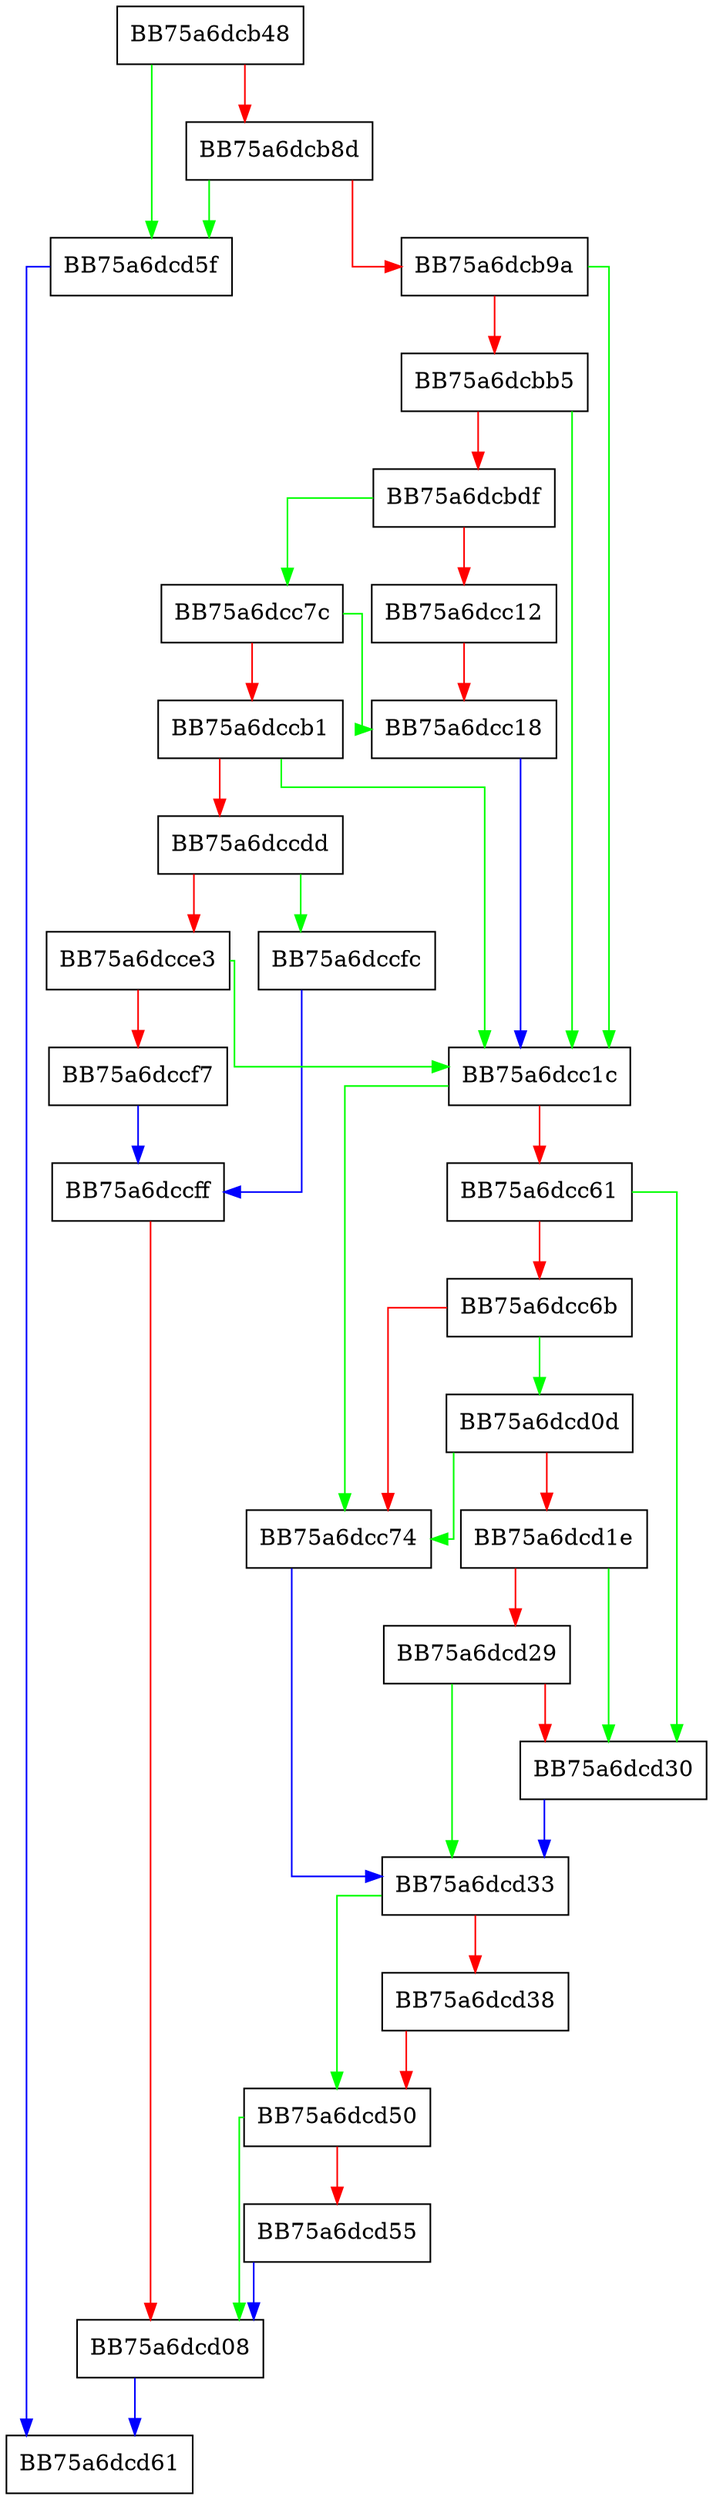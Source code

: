 digraph IsEnterpriseAllowListedWin32Path {
  node [shape="box"];
  graph [splines=ortho];
  BB75a6dcb48 -> BB75a6dcd5f [color="green"];
  BB75a6dcb48 -> BB75a6dcb8d [color="red"];
  BB75a6dcb8d -> BB75a6dcd5f [color="green"];
  BB75a6dcb8d -> BB75a6dcb9a [color="red"];
  BB75a6dcb9a -> BB75a6dcc1c [color="green"];
  BB75a6dcb9a -> BB75a6dcbb5 [color="red"];
  BB75a6dcbb5 -> BB75a6dcc1c [color="green"];
  BB75a6dcbb5 -> BB75a6dcbdf [color="red"];
  BB75a6dcbdf -> BB75a6dcc7c [color="green"];
  BB75a6dcbdf -> BB75a6dcc12 [color="red"];
  BB75a6dcc12 -> BB75a6dcc18 [color="red"];
  BB75a6dcc18 -> BB75a6dcc1c [color="blue"];
  BB75a6dcc1c -> BB75a6dcc74 [color="green"];
  BB75a6dcc1c -> BB75a6dcc61 [color="red"];
  BB75a6dcc61 -> BB75a6dcd30 [color="green"];
  BB75a6dcc61 -> BB75a6dcc6b [color="red"];
  BB75a6dcc6b -> BB75a6dcd0d [color="green"];
  BB75a6dcc6b -> BB75a6dcc74 [color="red"];
  BB75a6dcc74 -> BB75a6dcd33 [color="blue"];
  BB75a6dcc7c -> BB75a6dcc18 [color="green"];
  BB75a6dcc7c -> BB75a6dccb1 [color="red"];
  BB75a6dccb1 -> BB75a6dcc1c [color="green"];
  BB75a6dccb1 -> BB75a6dccdd [color="red"];
  BB75a6dccdd -> BB75a6dccfc [color="green"];
  BB75a6dccdd -> BB75a6dcce3 [color="red"];
  BB75a6dcce3 -> BB75a6dcc1c [color="green"];
  BB75a6dcce3 -> BB75a6dccf7 [color="red"];
  BB75a6dccf7 -> BB75a6dccff [color="blue"];
  BB75a6dccfc -> BB75a6dccff [color="blue"];
  BB75a6dccff -> BB75a6dcd08 [color="red"];
  BB75a6dcd08 -> BB75a6dcd61 [color="blue"];
  BB75a6dcd0d -> BB75a6dcc74 [color="green"];
  BB75a6dcd0d -> BB75a6dcd1e [color="red"];
  BB75a6dcd1e -> BB75a6dcd30 [color="green"];
  BB75a6dcd1e -> BB75a6dcd29 [color="red"];
  BB75a6dcd29 -> BB75a6dcd33 [color="green"];
  BB75a6dcd29 -> BB75a6dcd30 [color="red"];
  BB75a6dcd30 -> BB75a6dcd33 [color="blue"];
  BB75a6dcd33 -> BB75a6dcd50 [color="green"];
  BB75a6dcd33 -> BB75a6dcd38 [color="red"];
  BB75a6dcd38 -> BB75a6dcd50 [color="red"];
  BB75a6dcd50 -> BB75a6dcd08 [color="green"];
  BB75a6dcd50 -> BB75a6dcd55 [color="red"];
  BB75a6dcd55 -> BB75a6dcd08 [color="blue"];
  BB75a6dcd5f -> BB75a6dcd61 [color="blue"];
}